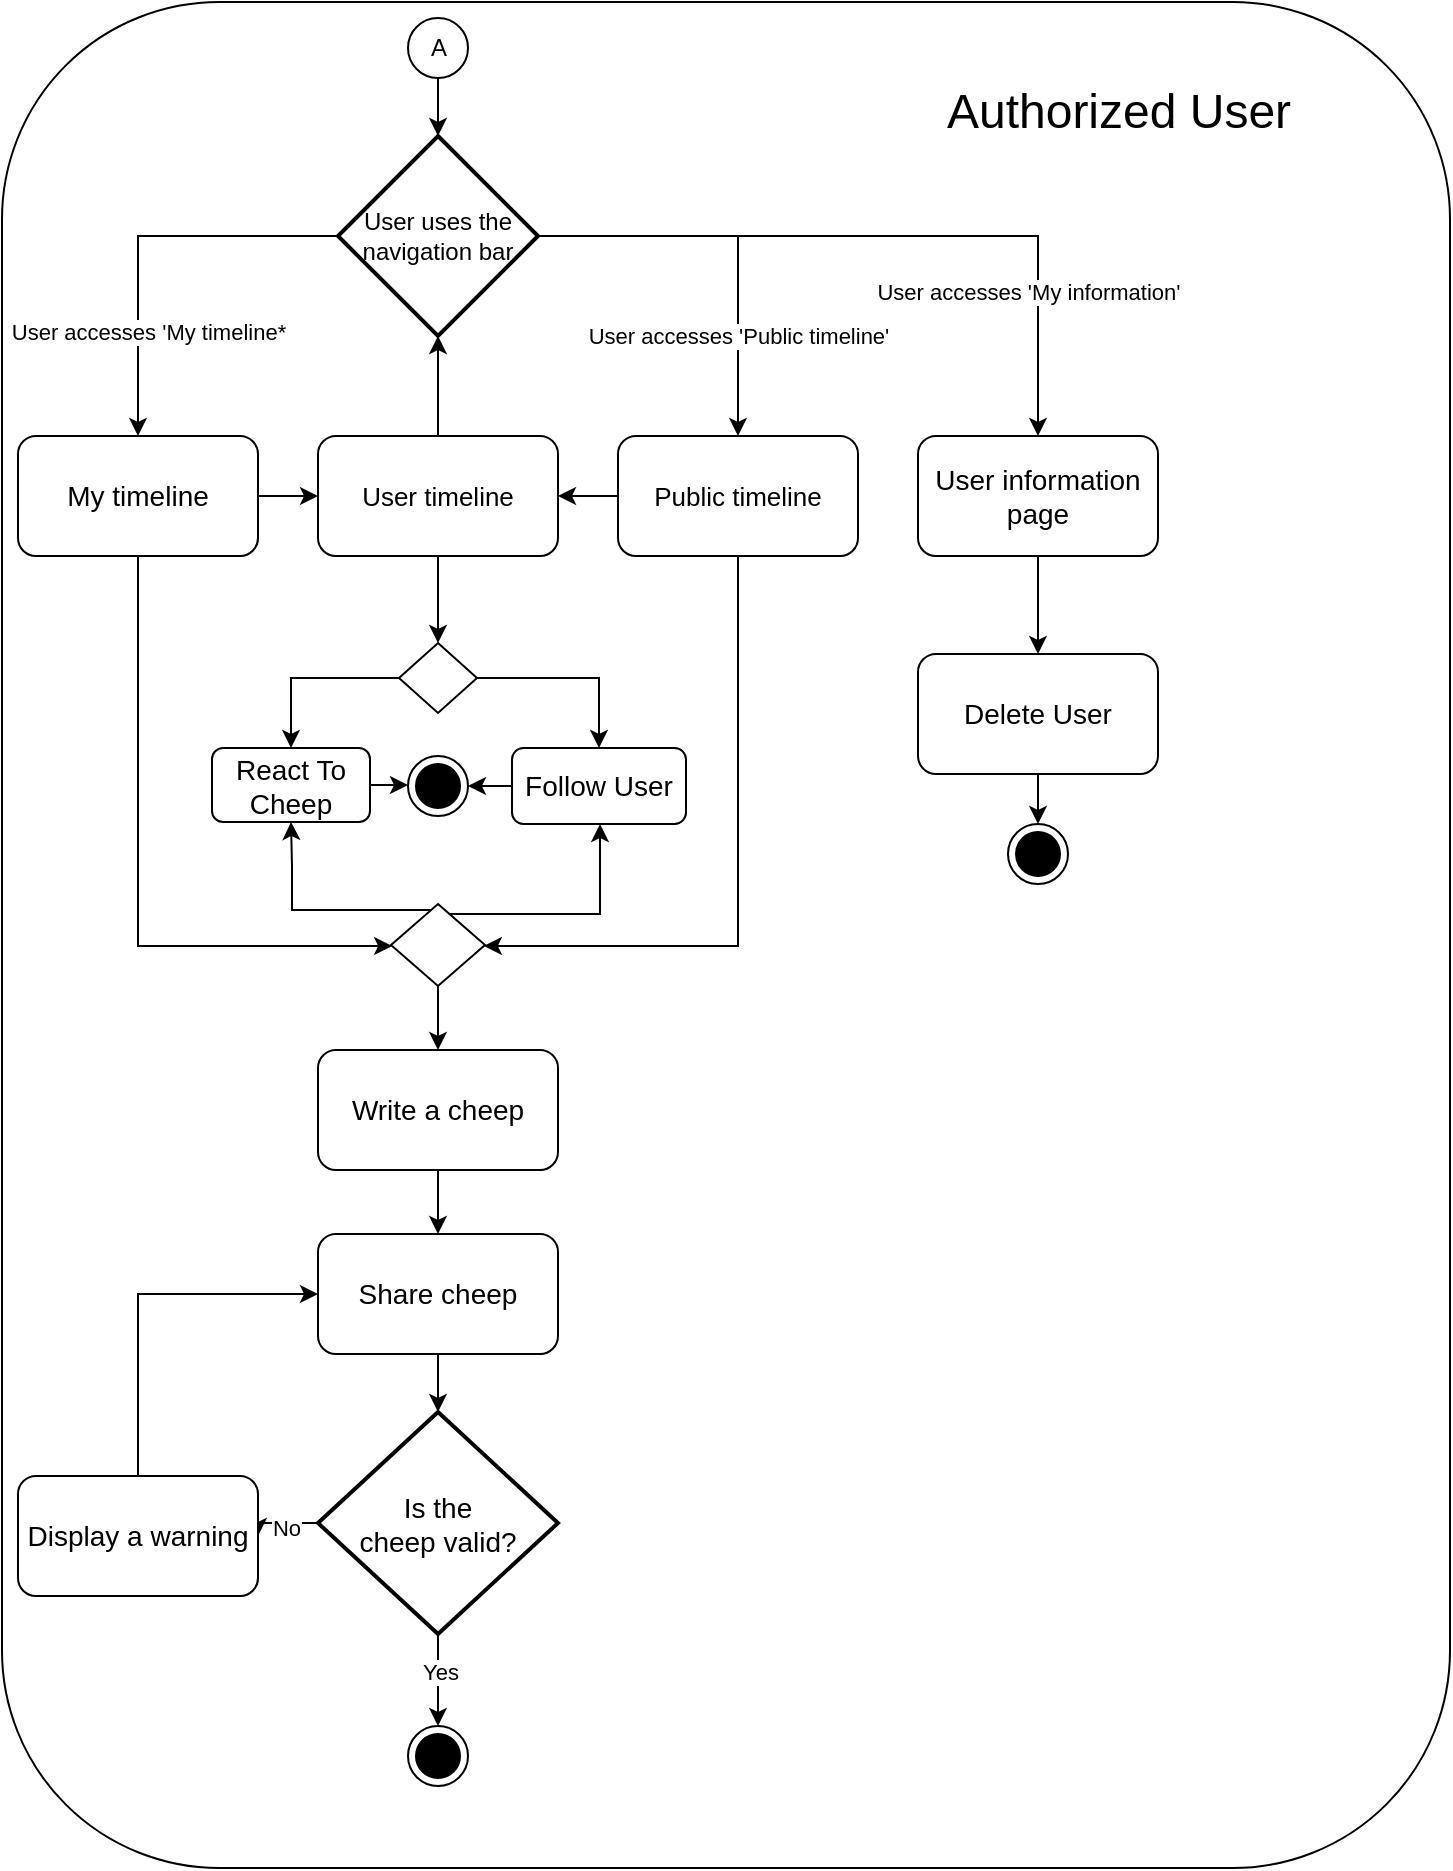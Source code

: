 <mxfile version="22.1.2" type="device">
  <diagram name="Side-1" id="GFyjogHwetaUoUch8hIy">
    <mxGraphModel dx="791" dy="1097" grid="0" gridSize="10" guides="1" tooltips="1" connect="1" arrows="1" fold="1" page="0" pageScale="1" pageWidth="1100" pageHeight="850" math="0" shadow="0">
      <root>
        <mxCell id="0" />
        <mxCell id="1" parent="0" />
        <mxCell id="2" value="" style="rounded=1;whiteSpace=wrap;html=1;" parent="1" vertex="1">
          <mxGeometry x="800" y="93" width="724" height="933" as="geometry" />
        </mxCell>
        <mxCell id="3" value="A" style="ellipse;html=1;" parent="1" vertex="1">
          <mxGeometry x="1003" y="101" width="30" height="30" as="geometry" />
        </mxCell>
        <mxCell id="4" value="&lt;font style=&quot;font-size: 13px;&quot;&gt;User timeline&lt;/font&gt;" style="rounded=1;whiteSpace=wrap;html=1;" parent="1" vertex="1">
          <mxGeometry x="958" y="310" width="120" height="60" as="geometry" />
        </mxCell>
        <mxCell id="5" style="edgeStyle=orthogonalEdgeStyle;rounded=0;orthogonalLoop=1;jettySize=auto;html=1;exitX=1;exitY=0.5;exitDx=0;exitDy=0;entryX=0;entryY=0.5;entryDx=0;entryDy=0;" parent="1" source="7" target="4" edge="1">
          <mxGeometry relative="1" as="geometry" />
        </mxCell>
        <mxCell id="6" style="edgeStyle=orthogonalEdgeStyle;rounded=0;orthogonalLoop=1;jettySize=auto;html=1;exitX=0.5;exitY=1;exitDx=0;exitDy=0;" parent="1" source="7" target="37" edge="1">
          <mxGeometry relative="1" as="geometry">
            <mxPoint x="958" y="581" as="targetPoint" />
            <Array as="points">
              <mxPoint x="868" y="565" />
            </Array>
          </mxGeometry>
        </mxCell>
        <mxCell id="7" value="&lt;font style=&quot;font-size: 14px;&quot;&gt;My timeline&lt;/font&gt;" style="rounded=1;whiteSpace=wrap;html=1;" parent="1" vertex="1">
          <mxGeometry x="808" y="310" width="120" height="60" as="geometry" />
        </mxCell>
        <mxCell id="8" style="edgeStyle=orthogonalEdgeStyle;rounded=0;orthogonalLoop=1;jettySize=auto;html=1;exitX=0.5;exitY=1;exitDx=0;exitDy=0;entryX=0.5;entryY=0;entryDx=0;entryDy=0;" parent="1" source="9" target="10" edge="1">
          <mxGeometry relative="1" as="geometry" />
        </mxCell>
        <mxCell id="9" value="&lt;font style=&quot;font-size: 14px;&quot;&gt;Write a cheep&lt;/font&gt;" style="rounded=1;whiteSpace=wrap;html=1;" parent="1" vertex="1">
          <mxGeometry x="958" y="617" width="120" height="60" as="geometry" />
        </mxCell>
        <mxCell id="10" value="&lt;font style=&quot;font-size: 14px;&quot;&gt;Share cheep&lt;/font&gt;" style="rounded=1;whiteSpace=wrap;html=1;" parent="1" vertex="1">
          <mxGeometry x="958" y="709" width="120" height="60" as="geometry" />
        </mxCell>
        <mxCell id="11" style="edgeStyle=orthogonalEdgeStyle;rounded=0;orthogonalLoop=1;jettySize=auto;html=1;exitX=0;exitY=0.5;exitDx=0;exitDy=0;exitPerimeter=0;entryX=1;entryY=0.5;entryDx=0;entryDy=0;" parent="1" source="15" target="17" edge="1">
          <mxGeometry relative="1" as="geometry" />
        </mxCell>
        <mxCell id="12" value="No" style="edgeLabel;html=1;align=center;verticalAlign=middle;resizable=0;points=[];" parent="11" vertex="1" connectable="0">
          <mxGeometry x="-0.121" y="2" relative="1" as="geometry">
            <mxPoint as="offset" />
          </mxGeometry>
        </mxCell>
        <mxCell id="xqsVXVqlwDB3l3fj2D9W-46" value="" style="edgeStyle=orthogonalEdgeStyle;rounded=0;orthogonalLoop=1;jettySize=auto;html=1;" edge="1" parent="1" source="15" target="xqsVXVqlwDB3l3fj2D9W-45">
          <mxGeometry relative="1" as="geometry" />
        </mxCell>
        <mxCell id="xqsVXVqlwDB3l3fj2D9W-47" value="Yes" style="edgeLabel;html=1;align=center;verticalAlign=middle;resizable=0;points=[];" vertex="1" connectable="0" parent="xqsVXVqlwDB3l3fj2D9W-46">
          <mxGeometry x="-0.174" y="1" relative="1" as="geometry">
            <mxPoint as="offset" />
          </mxGeometry>
        </mxCell>
        <mxCell id="15" value="&lt;font style=&quot;font-size: 14px;&quot;&gt;Is the &lt;br&gt;cheep valid?&lt;/font&gt;" style="strokeWidth=2;html=1;shape=mxgraph.flowchart.decision;whiteSpace=wrap;" parent="1" vertex="1">
          <mxGeometry x="958" y="798" width="120" height="111" as="geometry" />
        </mxCell>
        <mxCell id="16" style="edgeStyle=orthogonalEdgeStyle;rounded=0;orthogonalLoop=1;jettySize=auto;html=1;exitX=0.5;exitY=0;exitDx=0;exitDy=0;entryX=0;entryY=0.5;entryDx=0;entryDy=0;" parent="1" source="17" target="10" edge="1">
          <mxGeometry relative="1" as="geometry" />
        </mxCell>
        <mxCell id="17" value="&lt;font style=&quot;font-size: 14px;&quot;&gt;Display a warning&lt;/font&gt;" style="rounded=1;whiteSpace=wrap;html=1;" parent="1" vertex="1">
          <mxGeometry x="808" y="830" width="120" height="60" as="geometry" />
        </mxCell>
        <mxCell id="18" style="edgeStyle=orthogonalEdgeStyle;rounded=0;orthogonalLoop=1;jettySize=auto;html=1;exitX=0.5;exitY=1;exitDx=0;exitDy=0;entryX=0.5;entryY=0;entryDx=0;entryDy=0;entryPerimeter=0;" parent="1" source="10" target="15" edge="1">
          <mxGeometry relative="1" as="geometry" />
        </mxCell>
        <mxCell id="20" style="edgeStyle=orthogonalEdgeStyle;rounded=0;orthogonalLoop=1;jettySize=auto;html=1;exitX=0.5;exitY=1;exitDx=0;exitDy=0;" parent="1" source="21" target="45" edge="1">
          <mxGeometry relative="1" as="geometry">
            <mxPoint x="1318" y="416" as="targetPoint" />
          </mxGeometry>
        </mxCell>
        <mxCell id="21" value="&lt;font style=&quot;font-size: 14px;&quot;&gt;User information page&lt;/font&gt;" style="rounded=1;whiteSpace=wrap;html=1;" parent="1" vertex="1">
          <mxGeometry x="1258" y="310" width="120" height="60" as="geometry" />
        </mxCell>
        <mxCell id="22" style="edgeStyle=orthogonalEdgeStyle;rounded=0;orthogonalLoop=1;jettySize=auto;html=1;exitX=0;exitY=0.5;exitDx=0;exitDy=0;exitPerimeter=0;entryX=0.5;entryY=0;entryDx=0;entryDy=0;" parent="1" source="28" target="7" edge="1">
          <mxGeometry relative="1" as="geometry" />
        </mxCell>
        <mxCell id="23" value="User accesses &#39;My timeline*" style="edgeLabel;html=1;align=center;verticalAlign=middle;resizable=0;points=[];" parent="22" vertex="1" connectable="0">
          <mxGeometry x="-0.413" y="1" relative="1" as="geometry">
            <mxPoint x="-37" y="47" as="offset" />
          </mxGeometry>
        </mxCell>
        <mxCell id="24" style="edgeStyle=orthogonalEdgeStyle;rounded=0;orthogonalLoop=1;jettySize=auto;html=1;exitX=1;exitY=0.5;exitDx=0;exitDy=0;exitPerimeter=0;entryX=0.5;entryY=0;entryDx=0;entryDy=0;" parent="1" source="28" target="32" edge="1">
          <mxGeometry relative="1" as="geometry" />
        </mxCell>
        <mxCell id="25" value="User accesses &#39;Public timeline&#39;" style="edgeLabel;html=1;align=center;verticalAlign=middle;resizable=0;points=[];" parent="24" vertex="1" connectable="0">
          <mxGeometry x="0.497" y="3" relative="1" as="geometry">
            <mxPoint x="-3" as="offset" />
          </mxGeometry>
        </mxCell>
        <mxCell id="26" style="edgeStyle=orthogonalEdgeStyle;rounded=0;orthogonalLoop=1;jettySize=auto;html=1;exitX=1;exitY=0.5;exitDx=0;exitDy=0;exitPerimeter=0;entryX=0.5;entryY=0;entryDx=0;entryDy=0;" parent="1" source="28" target="21" edge="1">
          <mxGeometry relative="1" as="geometry" />
        </mxCell>
        <mxCell id="27" value="User accesses &#39;My information&#39;" style="edgeLabel;html=1;align=center;verticalAlign=middle;resizable=0;points=[];" parent="26" vertex="1" connectable="0">
          <mxGeometry x="0.697" y="1" relative="1" as="geometry">
            <mxPoint x="-6" y="-19" as="offset" />
          </mxGeometry>
        </mxCell>
        <mxCell id="28" value="User uses the navigation bar" style="strokeWidth=2;html=1;shape=mxgraph.flowchart.decision;whiteSpace=wrap;" parent="1" vertex="1">
          <mxGeometry x="968" y="160" width="100" height="100" as="geometry" />
        </mxCell>
        <mxCell id="29" style="edgeStyle=orthogonalEdgeStyle;rounded=0;orthogonalLoop=1;jettySize=auto;html=1;exitX=0.5;exitY=1;exitDx=0;exitDy=0;entryX=0.5;entryY=0;entryDx=0;entryDy=0;entryPerimeter=0;" parent="1" source="3" target="28" edge="1">
          <mxGeometry relative="1" as="geometry" />
        </mxCell>
        <mxCell id="30" style="edgeStyle=orthogonalEdgeStyle;rounded=0;orthogonalLoop=1;jettySize=auto;html=1;exitX=0;exitY=0.5;exitDx=0;exitDy=0;entryX=1;entryY=0.5;entryDx=0;entryDy=0;" parent="1" source="32" target="4" edge="1">
          <mxGeometry relative="1" as="geometry" />
        </mxCell>
        <mxCell id="31" style="edgeStyle=orthogonalEdgeStyle;rounded=0;orthogonalLoop=1;jettySize=auto;html=1;exitX=0.5;exitY=1;exitDx=0;exitDy=0;" parent="1" source="32" target="37" edge="1">
          <mxGeometry relative="1" as="geometry">
            <mxPoint x="1168" y="441" as="targetPoint" />
            <Array as="points">
              <mxPoint x="1168" y="565" />
            </Array>
          </mxGeometry>
        </mxCell>
        <mxCell id="32" value="&lt;font style=&quot;font-size: 13px;&quot;&gt;Public timeline&lt;/font&gt;" style="rounded=1;whiteSpace=wrap;html=1;" parent="1" vertex="1">
          <mxGeometry x="1108" y="310" width="120" height="60" as="geometry" />
        </mxCell>
        <mxCell id="33" style="edgeStyle=orthogonalEdgeStyle;rounded=0;orthogonalLoop=1;jettySize=auto;html=1;exitX=0.5;exitY=0;exitDx=0;exitDy=0;entryX=0.5;entryY=1;entryDx=0;entryDy=0;entryPerimeter=0;" parent="1" source="4" target="28" edge="1">
          <mxGeometry relative="1" as="geometry" />
        </mxCell>
        <mxCell id="34" style="edgeStyle=orthogonalEdgeStyle;rounded=0;orthogonalLoop=1;jettySize=auto;html=1;" parent="1" source="37" target="9" edge="1">
          <mxGeometry relative="1" as="geometry" />
        </mxCell>
        <mxCell id="35" style="edgeStyle=orthogonalEdgeStyle;rounded=0;orthogonalLoop=1;jettySize=auto;html=1;entryX=0.5;entryY=1;entryDx=0;entryDy=0;" parent="1" source="37" target="38" edge="1">
          <mxGeometry relative="1" as="geometry">
            <Array as="points">
              <mxPoint x="945" y="547" />
              <mxPoint x="945" y="525" />
            </Array>
          </mxGeometry>
        </mxCell>
        <mxCell id="36" style="edgeStyle=orthogonalEdgeStyle;rounded=0;orthogonalLoop=1;jettySize=auto;html=1;" parent="1" source="37" target="39" edge="1">
          <mxGeometry relative="1" as="geometry">
            <Array as="points">
              <mxPoint x="1099" y="549" />
            </Array>
          </mxGeometry>
        </mxCell>
        <mxCell id="37" value="" style="rhombus;whiteSpace=wrap;html=1;" parent="1" vertex="1">
          <mxGeometry x="994.5" y="544" width="47" height="41" as="geometry" />
        </mxCell>
        <mxCell id="xqsVXVqlwDB3l3fj2D9W-50" style="edgeStyle=orthogonalEdgeStyle;rounded=0;orthogonalLoop=1;jettySize=auto;html=1;exitX=1;exitY=0.5;exitDx=0;exitDy=0;entryX=0;entryY=0.5;entryDx=0;entryDy=0;" edge="1" parent="1" source="38" target="xqsVXVqlwDB3l3fj2D9W-49">
          <mxGeometry relative="1" as="geometry" />
        </mxCell>
        <mxCell id="38" value="&lt;font style=&quot;font-size: 14px;&quot;&gt;React To Cheep&lt;/font&gt;" style="rounded=1;whiteSpace=wrap;html=1;" parent="1" vertex="1">
          <mxGeometry x="905" y="466" width="79" height="37" as="geometry" />
        </mxCell>
        <mxCell id="xqsVXVqlwDB3l3fj2D9W-51" style="edgeStyle=orthogonalEdgeStyle;rounded=0;orthogonalLoop=1;jettySize=auto;html=1;exitX=0;exitY=0.5;exitDx=0;exitDy=0;entryX=1;entryY=0.5;entryDx=0;entryDy=0;" edge="1" parent="1" source="39" target="xqsVXVqlwDB3l3fj2D9W-49">
          <mxGeometry relative="1" as="geometry" />
        </mxCell>
        <mxCell id="39" value="&lt;font style=&quot;font-size: 14px;&quot;&gt;Follow User&lt;/font&gt;" style="rounded=1;whiteSpace=wrap;html=1;" parent="1" vertex="1">
          <mxGeometry x="1055" y="466" width="87" height="38" as="geometry" />
        </mxCell>
        <mxCell id="40" style="edgeStyle=orthogonalEdgeStyle;rounded=0;orthogonalLoop=1;jettySize=auto;html=1;entryX=0.5;entryY=0;entryDx=0;entryDy=0;exitX=0;exitY=0.5;exitDx=0;exitDy=0;" parent="1" source="42" target="38" edge="1">
          <mxGeometry relative="1" as="geometry">
            <Array as="points">
              <mxPoint x="945" y="431" />
            </Array>
          </mxGeometry>
        </mxCell>
        <mxCell id="xqsVXVqlwDB3l3fj2D9W-48" value="" style="edgeStyle=orthogonalEdgeStyle;rounded=0;orthogonalLoop=1;jettySize=auto;html=1;" edge="1" parent="1" source="42" target="39">
          <mxGeometry relative="1" as="geometry" />
        </mxCell>
        <mxCell id="42" value="" style="rhombus;whiteSpace=wrap;html=1;" parent="1" vertex="1">
          <mxGeometry x="998.5" y="413.5" width="39" height="35" as="geometry" />
        </mxCell>
        <mxCell id="43" style="edgeStyle=orthogonalEdgeStyle;rounded=0;orthogonalLoop=1;jettySize=auto;html=1;entryX=0.5;entryY=0;entryDx=0;entryDy=0;" parent="1" source="4" target="42" edge="1">
          <mxGeometry relative="1" as="geometry" />
        </mxCell>
        <mxCell id="44" value="&lt;font style=&quot;font-size: 24px;&quot;&gt;Authorized User&lt;/font&gt;" style="text;html=1;align=center;verticalAlign=middle;resizable=0;points=[];autosize=1;strokeColor=none;fillColor=none;" parent="1" vertex="1">
          <mxGeometry x="1263" y="127" width="190" height="41" as="geometry" />
        </mxCell>
        <mxCell id="xqsVXVqlwDB3l3fj2D9W-53" value="" style="edgeStyle=orthogonalEdgeStyle;rounded=0;orthogonalLoop=1;jettySize=auto;html=1;" edge="1" parent="1" source="45" target="xqsVXVqlwDB3l3fj2D9W-52">
          <mxGeometry relative="1" as="geometry" />
        </mxCell>
        <mxCell id="45" value="&lt;font style=&quot;font-size: 14px;&quot;&gt;Delete User&lt;/font&gt;" style="rounded=1;whiteSpace=wrap;html=1;" parent="1" vertex="1">
          <mxGeometry x="1258" y="419" width="120" height="60" as="geometry" />
        </mxCell>
        <mxCell id="xqsVXVqlwDB3l3fj2D9W-45" value="" style="ellipse;html=1;shape=endState;fillColor=strokeColor;" vertex="1" parent="1">
          <mxGeometry x="1003" y="955" width="30" height="30" as="geometry" />
        </mxCell>
        <mxCell id="xqsVXVqlwDB3l3fj2D9W-49" value="" style="ellipse;html=1;shape=endState;fillColor=strokeColor;" vertex="1" parent="1">
          <mxGeometry x="1003" y="470" width="30" height="30" as="geometry" />
        </mxCell>
        <mxCell id="xqsVXVqlwDB3l3fj2D9W-52" value="" style="ellipse;html=1;shape=endState;fillColor=strokeColor;" vertex="1" parent="1">
          <mxGeometry x="1303" y="504" width="30" height="30" as="geometry" />
        </mxCell>
      </root>
    </mxGraphModel>
  </diagram>
</mxfile>

